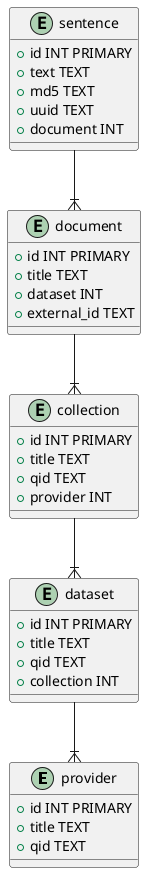 @startuml
'' e.g. Riksdagenförvaltningen Q10655176)
entity provider {
    + id INT PRIMARY
    + title TEXT
    + qid TEXT
}
'' e.g. Riksdagens öppna data Q108560253
entity collection {
    + id INT PRIMARY
    + title TEXT
    + qid TEXT
    + provider INT
}
'' dataset is e.g. departementserien Q123501464
entity dataset {
    + id INT PRIMARY
    + title TEXT
    + qid TEXT
    + collection INT
}
'' e.g. GNB465, see https://www.riksdagen.se/sv/dokument-och-lagar/dokument/departementsserien/ds-1999-65-_gnb465/
entity document {
    + id INT PRIMARY
    + title TEXT
    + dataset INT
    + external_id TEXT
}
entity sentence {
    + id INT PRIMARY
    + text TEXT
    + md5 TEXT
    + uuid TEXT
    + document INT
}
' one to many:
sentence --|{ document
document --|{ collection
collection --|{ dataset
dataset --|{ provider
@enduml
